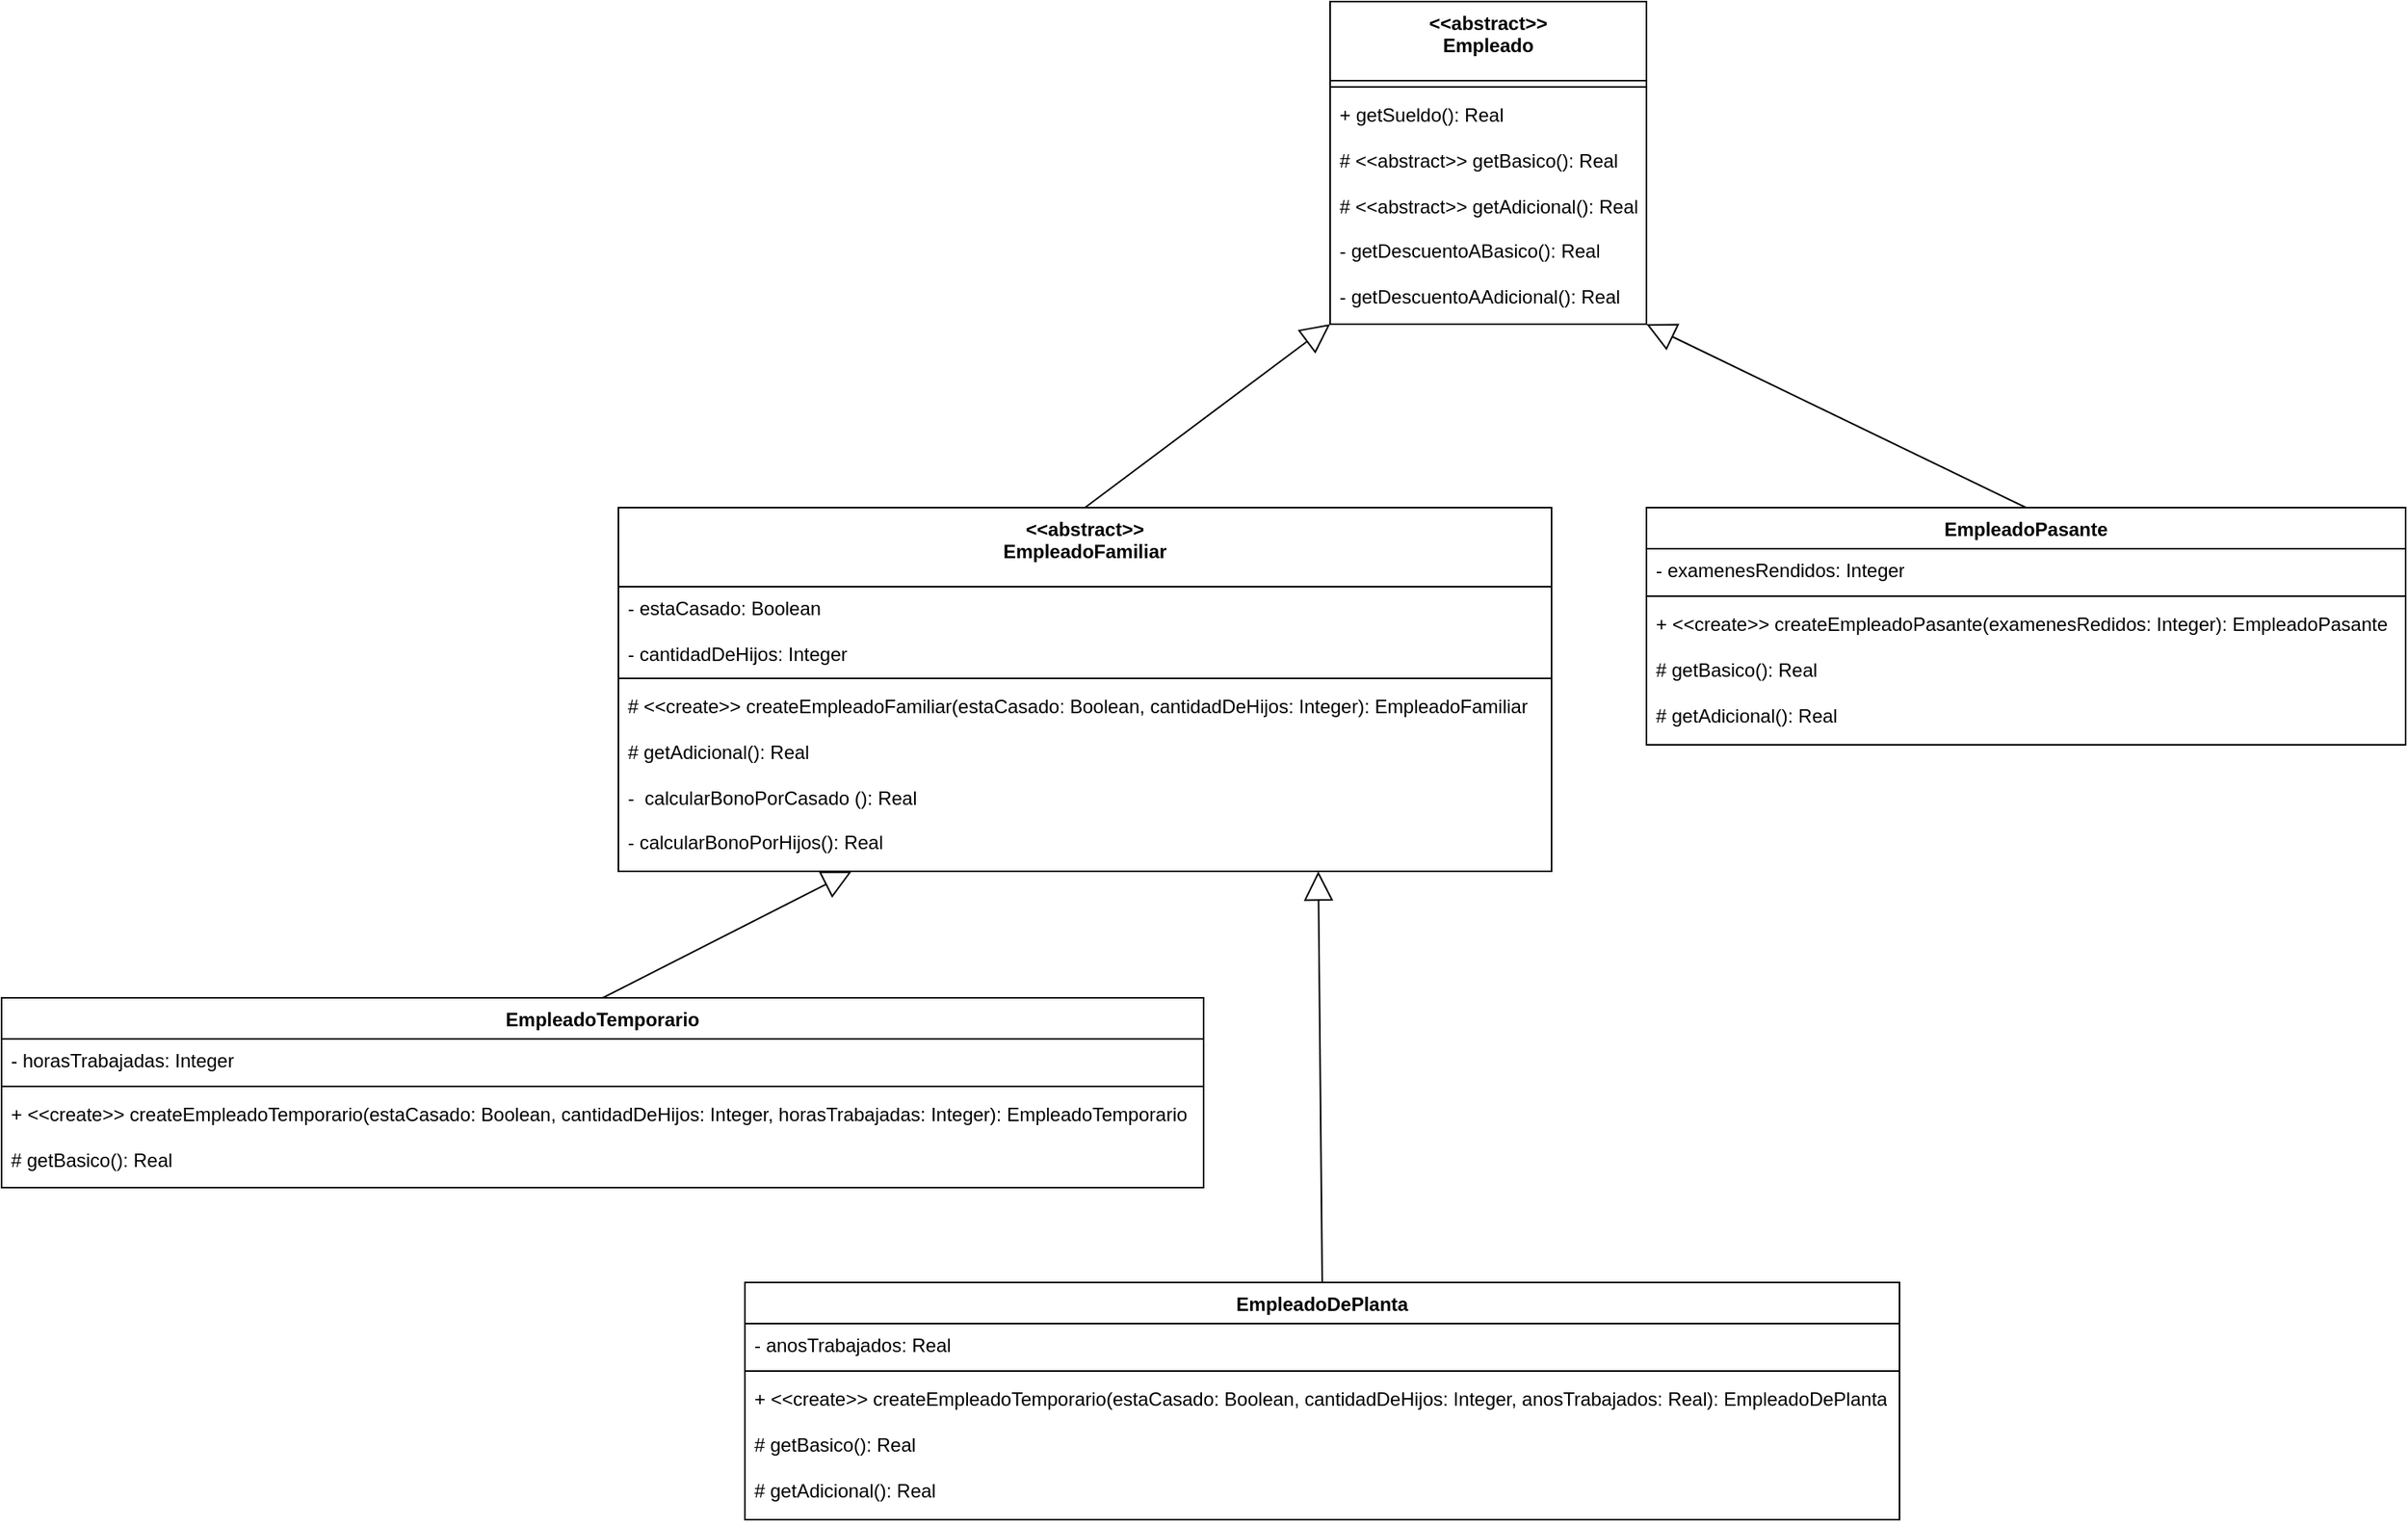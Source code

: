 <mxfile version="24.2.3" type="device">
  <diagram name="Page-1" id="t8dQxurb0vtzcfcr3BrJ">
    <mxGraphModel dx="2284" dy="738" grid="1" gridSize="10" guides="1" tooltips="1" connect="1" arrows="1" fold="1" page="1" pageScale="1" pageWidth="850" pageHeight="1100" math="0" shadow="0">
      <root>
        <mxCell id="0" />
        <mxCell id="1" parent="0" />
        <mxCell id="l6uFS37LyB5dvqOo2w7Q-1" value="&lt;div&gt;&amp;lt;&amp;lt;abstract&amp;gt;&amp;gt;&lt;/div&gt;&lt;div&gt;Empleado&lt;br&gt;&lt;/div&gt;" style="swimlane;fontStyle=1;align=center;verticalAlign=top;childLayout=stackLayout;horizontal=1;startSize=50;horizontalStack=0;resizeParent=1;resizeParentMax=0;resizeLast=0;collapsible=1;marginBottom=0;whiteSpace=wrap;html=1;" vertex="1" parent="1">
          <mxGeometry x="300" width="200" height="204" as="geometry" />
        </mxCell>
        <mxCell id="l6uFS37LyB5dvqOo2w7Q-3" value="" style="line;strokeWidth=1;fillColor=none;align=left;verticalAlign=middle;spacingTop=-1;spacingLeft=3;spacingRight=3;rotatable=0;labelPosition=right;points=[];portConstraint=eastwest;strokeColor=inherit;" vertex="1" parent="l6uFS37LyB5dvqOo2w7Q-1">
          <mxGeometry y="50" width="200" height="8" as="geometry" />
        </mxCell>
        <mxCell id="l6uFS37LyB5dvqOo2w7Q-4" value="&lt;div&gt;+ getSueldo(): Real&lt;/div&gt;&lt;div&gt;&lt;br&gt;&lt;/div&gt;&lt;div&gt;# &amp;lt;&amp;lt;abstract&amp;gt;&amp;gt; getBasico(): Real&lt;/div&gt;&lt;div&gt;&lt;br&gt;&lt;/div&gt;&lt;div&gt;# &amp;lt;&amp;lt;abstract&amp;gt;&amp;gt; getAdicional(): Real&lt;/div&gt;&lt;div&gt;&lt;br&gt;&lt;/div&gt;&lt;div&gt;- getDescuentoABasico(): Real&lt;/div&gt;&lt;div&gt;&lt;br&gt;&lt;/div&gt;&lt;div&gt;- getDescuentoAAdicional(): Real&lt;br&gt;&lt;/div&gt;" style="text;strokeColor=none;fillColor=none;align=left;verticalAlign=top;spacingLeft=4;spacingRight=4;overflow=hidden;rotatable=0;points=[[0,0.5],[1,0.5]];portConstraint=eastwest;whiteSpace=wrap;html=1;" vertex="1" parent="l6uFS37LyB5dvqOo2w7Q-1">
          <mxGeometry y="58" width="200" height="146" as="geometry" />
        </mxCell>
        <mxCell id="l6uFS37LyB5dvqOo2w7Q-5" value="EmpleadoPasante" style="swimlane;fontStyle=1;align=center;verticalAlign=top;childLayout=stackLayout;horizontal=1;startSize=26;horizontalStack=0;resizeParent=1;resizeParentMax=0;resizeLast=0;collapsible=1;marginBottom=0;whiteSpace=wrap;html=1;" vertex="1" parent="1">
          <mxGeometry x="500" y="320" width="480" height="150" as="geometry" />
        </mxCell>
        <mxCell id="l6uFS37LyB5dvqOo2w7Q-6" value="- examenesRendidos: Integer" style="text;strokeColor=none;fillColor=none;align=left;verticalAlign=top;spacingLeft=4;spacingRight=4;overflow=hidden;rotatable=0;points=[[0,0.5],[1,0.5]];portConstraint=eastwest;whiteSpace=wrap;html=1;" vertex="1" parent="l6uFS37LyB5dvqOo2w7Q-5">
          <mxGeometry y="26" width="480" height="26" as="geometry" />
        </mxCell>
        <mxCell id="l6uFS37LyB5dvqOo2w7Q-7" value="" style="line;strokeWidth=1;fillColor=none;align=left;verticalAlign=middle;spacingTop=-1;spacingLeft=3;spacingRight=3;rotatable=0;labelPosition=right;points=[];portConstraint=eastwest;strokeColor=inherit;" vertex="1" parent="l6uFS37LyB5dvqOo2w7Q-5">
          <mxGeometry y="52" width="480" height="8" as="geometry" />
        </mxCell>
        <mxCell id="l6uFS37LyB5dvqOo2w7Q-8" value="&lt;div&gt;+ &amp;lt;&amp;lt;create&amp;gt;&amp;gt; createEmpleadoPasante(examenesRedidos: Integer): EmpleadoPasante&lt;br&gt;&lt;/div&gt;&lt;div&gt;&lt;br&gt;&lt;/div&gt;&lt;div&gt;# getBasico(): Real&lt;/div&gt;&lt;div&gt;&lt;br&gt;&lt;/div&gt;&lt;div&gt;# getAdicional(): Real&lt;/div&gt;" style="text;strokeColor=none;fillColor=none;align=left;verticalAlign=top;spacingLeft=4;spacingRight=4;overflow=hidden;rotatable=0;points=[[0,0.5],[1,0.5]];portConstraint=eastwest;whiteSpace=wrap;html=1;" vertex="1" parent="l6uFS37LyB5dvqOo2w7Q-5">
          <mxGeometry y="60" width="480" height="90" as="geometry" />
        </mxCell>
        <mxCell id="l6uFS37LyB5dvqOo2w7Q-9" value="EmpleadoTemporario" style="swimlane;fontStyle=1;align=center;verticalAlign=top;childLayout=stackLayout;horizontal=1;startSize=26;horizontalStack=0;resizeParent=1;resizeParentMax=0;resizeLast=0;collapsible=1;marginBottom=0;whiteSpace=wrap;html=1;" vertex="1" parent="1">
          <mxGeometry x="-540" y="630" width="760" height="120" as="geometry" />
        </mxCell>
        <mxCell id="l6uFS37LyB5dvqOo2w7Q-10" value="- horasTrabajadas: Integer" style="text;strokeColor=none;fillColor=none;align=left;verticalAlign=top;spacingLeft=4;spacingRight=4;overflow=hidden;rotatable=0;points=[[0,0.5],[1,0.5]];portConstraint=eastwest;whiteSpace=wrap;html=1;" vertex="1" parent="l6uFS37LyB5dvqOo2w7Q-9">
          <mxGeometry y="26" width="760" height="26" as="geometry" />
        </mxCell>
        <mxCell id="l6uFS37LyB5dvqOo2w7Q-11" value="" style="line;strokeWidth=1;fillColor=none;align=left;verticalAlign=middle;spacingTop=-1;spacingLeft=3;spacingRight=3;rotatable=0;labelPosition=right;points=[];portConstraint=eastwest;strokeColor=inherit;" vertex="1" parent="l6uFS37LyB5dvqOo2w7Q-9">
          <mxGeometry y="52" width="760" height="8" as="geometry" />
        </mxCell>
        <mxCell id="l6uFS37LyB5dvqOo2w7Q-12" value="+ &amp;lt;&amp;lt;create&amp;gt;&amp;gt; createEmpleadoTemporario(estaCasado: Boolean, cantidadDeHijos: Integer, horasTrabajadas: Integer): EmpleadoTemporario&lt;br&gt;&lt;div&gt;&lt;br&gt;&lt;/div&gt;&lt;div&gt;# getBasico(): Real&lt;/div&gt;" style="text;strokeColor=none;fillColor=none;align=left;verticalAlign=top;spacingLeft=4;spacingRight=4;overflow=hidden;rotatable=0;points=[[0,0.5],[1,0.5]];portConstraint=eastwest;whiteSpace=wrap;html=1;" vertex="1" parent="l6uFS37LyB5dvqOo2w7Q-9">
          <mxGeometry y="60" width="760" height="60" as="geometry" />
        </mxCell>
        <mxCell id="l6uFS37LyB5dvqOo2w7Q-13" value="EmpleadoDePlanta" style="swimlane;fontStyle=1;align=center;verticalAlign=top;childLayout=stackLayout;horizontal=1;startSize=26;horizontalStack=0;resizeParent=1;resizeParentMax=0;resizeLast=0;collapsible=1;marginBottom=0;whiteSpace=wrap;html=1;" vertex="1" parent="1">
          <mxGeometry x="-70" y="810" width="730" height="150" as="geometry" />
        </mxCell>
        <mxCell id="l6uFS37LyB5dvqOo2w7Q-14" value="- anosTrabajados: Real" style="text;strokeColor=none;fillColor=none;align=left;verticalAlign=top;spacingLeft=4;spacingRight=4;overflow=hidden;rotatable=0;points=[[0,0.5],[1,0.5]];portConstraint=eastwest;whiteSpace=wrap;html=1;" vertex="1" parent="l6uFS37LyB5dvqOo2w7Q-13">
          <mxGeometry y="26" width="730" height="26" as="geometry" />
        </mxCell>
        <mxCell id="l6uFS37LyB5dvqOo2w7Q-15" value="" style="line;strokeWidth=1;fillColor=none;align=left;verticalAlign=middle;spacingTop=-1;spacingLeft=3;spacingRight=3;rotatable=0;labelPosition=right;points=[];portConstraint=eastwest;strokeColor=inherit;" vertex="1" parent="l6uFS37LyB5dvqOo2w7Q-13">
          <mxGeometry y="52" width="730" height="8" as="geometry" />
        </mxCell>
        <mxCell id="l6uFS37LyB5dvqOo2w7Q-16" value="&lt;div&gt;+ &amp;lt;&amp;lt;create&amp;gt;&amp;gt; createEmpleadoTemporario(estaCasado: Boolean, cantidadDeHijos: Integer, anosTrabajados: Real): EmpleadoDePlanta&lt;br&gt;&lt;/div&gt;&lt;div&gt;&lt;br&gt;&lt;/div&gt;&lt;div&gt;# getBasico(): Real&lt;/div&gt;&lt;div&gt;&lt;br&gt;&lt;/div&gt;&lt;div&gt;# getAdicional(): Real&lt;/div&gt;" style="text;strokeColor=none;fillColor=none;align=left;verticalAlign=top;spacingLeft=4;spacingRight=4;overflow=hidden;rotatable=0;points=[[0,0.5],[1,0.5]];portConstraint=eastwest;whiteSpace=wrap;html=1;" vertex="1" parent="l6uFS37LyB5dvqOo2w7Q-13">
          <mxGeometry y="60" width="730" height="90" as="geometry" />
        </mxCell>
        <mxCell id="l6uFS37LyB5dvqOo2w7Q-17" value="" style="endArrow=block;endSize=16;endFill=0;html=1;rounded=0;exitX=0.5;exitY=0;exitDx=0;exitDy=0;entryX=0.25;entryY=1;entryDx=0;entryDy=0;" edge="1" parent="1" source="l6uFS37LyB5dvqOo2w7Q-9" target="l6uFS37LyB5dvqOo2w7Q-20">
          <mxGeometry width="160" relative="1" as="geometry">
            <mxPoint x="140" y="174.5" as="sourcePoint" />
            <mxPoint x="-110" y="590" as="targetPoint" />
          </mxGeometry>
        </mxCell>
        <mxCell id="l6uFS37LyB5dvqOo2w7Q-18" value="" style="endArrow=block;endSize=16;endFill=0;html=1;rounded=0;exitX=0.5;exitY=0;exitDx=0;exitDy=0;entryX=1;entryY=1;entryDx=0;entryDy=0;" edge="1" parent="1" source="l6uFS37LyB5dvqOo2w7Q-5" target="l6uFS37LyB5dvqOo2w7Q-1">
          <mxGeometry x="0.111" width="160" relative="1" as="geometry">
            <mxPoint x="570" y="350" as="sourcePoint" />
            <mxPoint x="570" y="260" as="targetPoint" />
            <mxPoint as="offset" />
          </mxGeometry>
        </mxCell>
        <mxCell id="l6uFS37LyB5dvqOo2w7Q-19" value="" style="endArrow=block;endSize=16;endFill=0;html=1;rounded=0;exitX=0.5;exitY=0;exitDx=0;exitDy=0;entryX=0.75;entryY=1;entryDx=0;entryDy=0;" edge="1" parent="1" source="l6uFS37LyB5dvqOo2w7Q-13" target="l6uFS37LyB5dvqOo2w7Q-20">
          <mxGeometry x="0.027" y="-4" width="160" relative="1" as="geometry">
            <mxPoint x="560" y="130" as="sourcePoint" />
            <mxPoint x="280" y="540" as="targetPoint" />
            <mxPoint as="offset" />
          </mxGeometry>
        </mxCell>
        <mxCell id="l6uFS37LyB5dvqOo2w7Q-20" value="&lt;div&gt;&amp;lt;&amp;lt;abstract&amp;gt;&amp;gt;&lt;/div&gt;&lt;div&gt;EmpleadoFamiliar&lt;/div&gt;" style="swimlane;fontStyle=1;align=center;verticalAlign=top;childLayout=stackLayout;horizontal=1;startSize=50;horizontalStack=0;resizeParent=1;resizeParentMax=0;resizeLast=0;collapsible=1;marginBottom=0;whiteSpace=wrap;html=1;" vertex="1" parent="1">
          <mxGeometry x="-150" y="320" width="590" height="230" as="geometry" />
        </mxCell>
        <mxCell id="l6uFS37LyB5dvqOo2w7Q-21" value="&lt;div&gt;- estaCasado: Boolean&lt;/div&gt;&lt;div&gt;&lt;br&gt;&lt;/div&gt;&lt;div&gt;- cantidadDeHijos: Integer&lt;br&gt;&lt;/div&gt;" style="text;strokeColor=none;fillColor=none;align=left;verticalAlign=top;spacingLeft=4;spacingRight=4;overflow=hidden;rotatable=0;points=[[0,0.5],[1,0.5]];portConstraint=eastwest;whiteSpace=wrap;html=1;" vertex="1" parent="l6uFS37LyB5dvqOo2w7Q-20">
          <mxGeometry y="50" width="590" height="54" as="geometry" />
        </mxCell>
        <mxCell id="l6uFS37LyB5dvqOo2w7Q-22" value="" style="line;strokeWidth=1;fillColor=none;align=left;verticalAlign=middle;spacingTop=-1;spacingLeft=3;spacingRight=3;rotatable=0;labelPosition=right;points=[];portConstraint=eastwest;strokeColor=inherit;" vertex="1" parent="l6uFS37LyB5dvqOo2w7Q-20">
          <mxGeometry y="104" width="590" height="8" as="geometry" />
        </mxCell>
        <mxCell id="l6uFS37LyB5dvqOo2w7Q-23" value="# &amp;lt;&amp;lt;create&amp;gt;&amp;gt; createEmpleadoFamiliar(estaCasado: Boolean, cantidadDeHijos: Integer): EmpleadoFamiliar&lt;br&gt;&lt;div&gt;&lt;br&gt;&lt;/div&gt;&lt;div&gt;# getAdicional(): Real&lt;/div&gt;&lt;div&gt;&lt;br&gt;&lt;/div&gt;&lt;div&gt;-&amp;nbsp; calcularBonoPorCasado (): Real&lt;/div&gt;&lt;div&gt;&lt;br&gt;&lt;/div&gt;&lt;div&gt;- calcularBonoPorHijos(): Real&lt;br&gt;&lt;/div&gt;" style="text;strokeColor=none;fillColor=none;align=left;verticalAlign=top;spacingLeft=4;spacingRight=4;overflow=hidden;rotatable=0;points=[[0,0.5],[1,0.5]];portConstraint=eastwest;whiteSpace=wrap;html=1;" vertex="1" parent="l6uFS37LyB5dvqOo2w7Q-20">
          <mxGeometry y="112" width="590" height="118" as="geometry" />
        </mxCell>
        <mxCell id="l6uFS37LyB5dvqOo2w7Q-24" value="" style="endArrow=block;endSize=16;endFill=0;html=1;rounded=0;exitX=0.5;exitY=0;exitDx=0;exitDy=0;entryX=0;entryY=1;entryDx=0;entryDy=0;" edge="1" parent="1" source="l6uFS37LyB5dvqOo2w7Q-20" target="l6uFS37LyB5dvqOo2w7Q-1">
          <mxGeometry x="-0.004" width="160" relative="1" as="geometry">
            <mxPoint x="370" y="300" as="sourcePoint" />
            <mxPoint x="530" y="300" as="targetPoint" />
            <mxPoint as="offset" />
          </mxGeometry>
        </mxCell>
      </root>
    </mxGraphModel>
  </diagram>
</mxfile>
